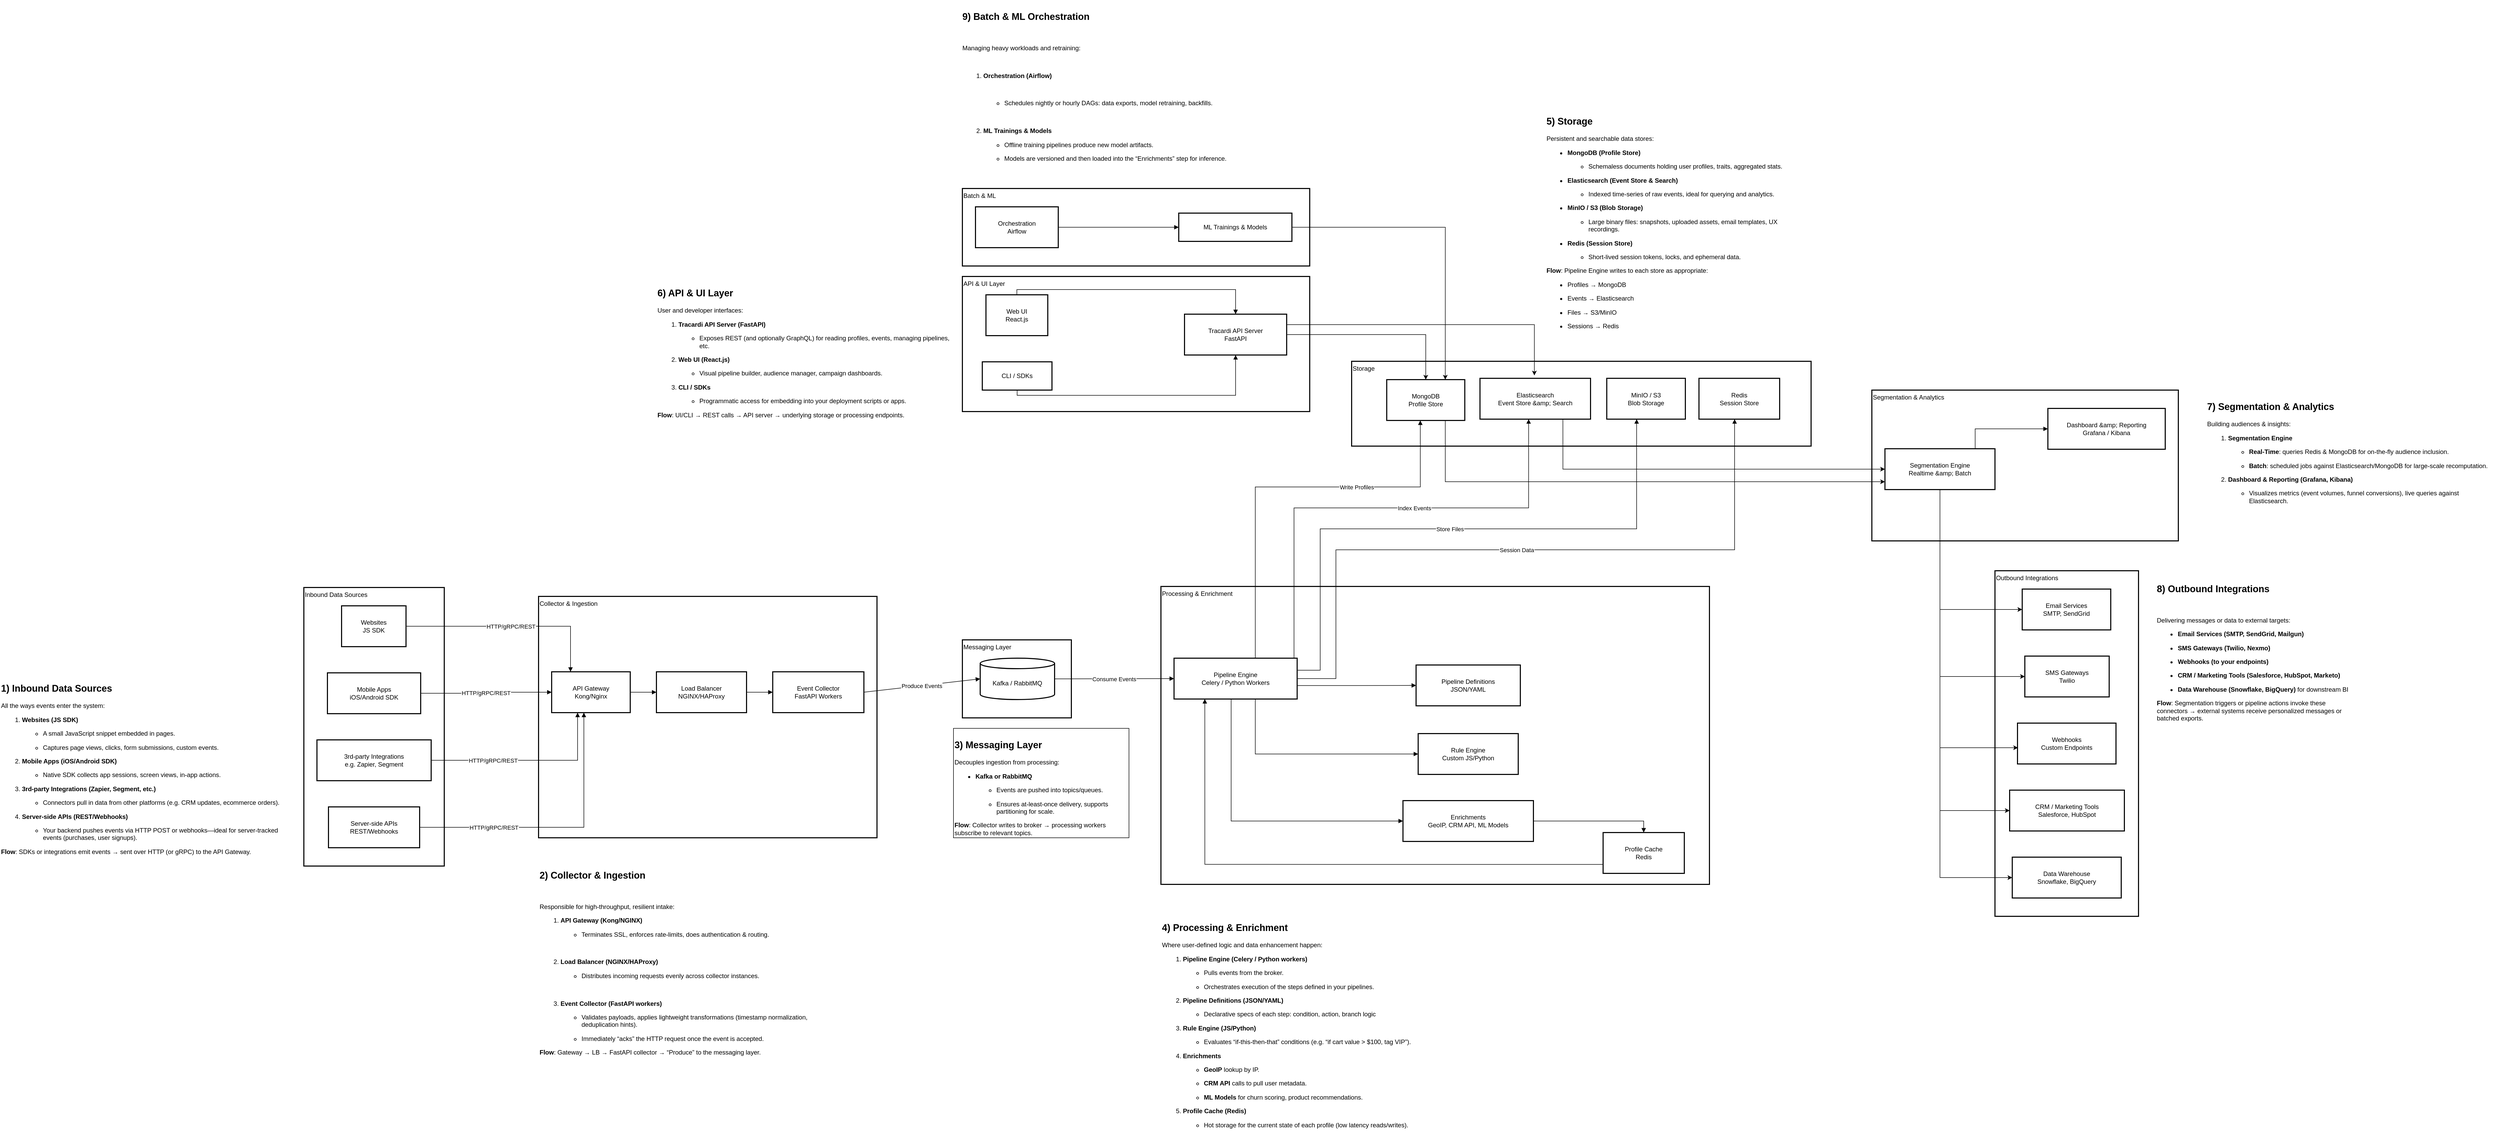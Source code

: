 <mxfile version="27.1.5">
  <diagram name="Page-1" id="sqq8Rm_nSFfbKapOzGZ3">
    <mxGraphModel dx="5577" dy="3720" grid="1" gridSize="10" guides="1" tooltips="1" connect="1" arrows="1" fold="1" page="1" pageScale="1" pageWidth="850" pageHeight="1100" math="0" shadow="0" adaptiveColors="simple">
      <root>
        <mxCell id="0" />
        <mxCell id="1" parent="0" />
        <mxCell id="mDt3zTltXLi3h1o_x3kT-1" value="Batch &amp; ML" style="whiteSpace=wrap;strokeWidth=2;align=left;verticalAlign=top;strokeColor=default;rounded=0;" parent="1" vertex="1">
          <mxGeometry x="1277" y="-50" width="663" height="148" as="geometry" />
        </mxCell>
        <mxCell id="mDt3zTltXLi3h1o_x3kT-2" value="Outbound Integrations" style="whiteSpace=wrap;strokeWidth=2;verticalAlign=top;align=left;strokeColor=default;rounded=0;" parent="1" vertex="1">
          <mxGeometry x="3248" y="680" width="274" height="660" as="geometry" />
        </mxCell>
        <mxCell id="mDt3zTltXLi3h1o_x3kT-3" value="Segmentation &amp; Analytics" style="whiteSpace=wrap;strokeWidth=2;align=left;verticalAlign=top;strokeColor=default;rounded=0;" parent="1" vertex="1">
          <mxGeometry x="3013" y="335" width="585" height="288" as="geometry" />
        </mxCell>
        <mxCell id="mDt3zTltXLi3h1o_x3kT-4" value="API &amp; UI Layer" style="whiteSpace=wrap;strokeWidth=2;align=left;verticalAlign=top;strokeColor=default;rounded=0;" parent="1" vertex="1">
          <mxGeometry x="1277" y="118" width="663" height="258" as="geometry" />
        </mxCell>
        <mxCell id="mDt3zTltXLi3h1o_x3kT-5" value="Storage" style="whiteSpace=wrap;strokeWidth=2;verticalAlign=top;align=left;strokeColor=default;rounded=0;" parent="1" vertex="1">
          <mxGeometry x="2020" y="280" width="877" height="162" as="geometry" />
        </mxCell>
        <mxCell id="mDt3zTltXLi3h1o_x3kT-6" value="Processing &amp; Enrichment" style="whiteSpace=wrap;strokeWidth=2;align=left;verticalAlign=top;strokeColor=default;rounded=0;" parent="1" vertex="1">
          <mxGeometry x="1656" y="710" width="1047" height="569" as="geometry" />
        </mxCell>
        <mxCell id="mDt3zTltXLi3h1o_x3kT-7" value="Messaging Layer" style="whiteSpace=wrap;strokeWidth=2;align=left;verticalAlign=top;strokeColor=default;rounded=0;" parent="1" vertex="1">
          <mxGeometry x="1277" y="812" width="208" height="149" as="geometry" />
        </mxCell>
        <mxCell id="mDt3zTltXLi3h1o_x3kT-8" value="Collector &amp; Ingestion" style="whiteSpace=wrap;strokeWidth=2;align=left;verticalAlign=top;strokeColor=default;rounded=0;" parent="1" vertex="1">
          <mxGeometry x="468" y="729" width="646" height="461" as="geometry" />
        </mxCell>
        <mxCell id="mDt3zTltXLi3h1o_x3kT-9" value="Inbound Data Sources" style="whiteSpace=wrap;strokeWidth=2;align=left;verticalAlign=top;strokeColor=default;rounded=0;" parent="1" vertex="1">
          <mxGeometry x="20" y="712" width="268" height="532" as="geometry" />
        </mxCell>
        <mxCell id="mDt3zTltXLi3h1o_x3kT-10" value="Websites&#xa; JS SDK" style="whiteSpace=wrap;strokeWidth=2;strokeColor=default;rounded=0;" parent="1" vertex="1">
          <mxGeometry x="92" y="747" width="123" height="78" as="geometry" />
        </mxCell>
        <mxCell id="mDt3zTltXLi3h1o_x3kT-11" value="Mobile Apps&#xa;iOS/Android SDK" style="whiteSpace=wrap;strokeWidth=2;strokeColor=default;rounded=0;" parent="1" vertex="1">
          <mxGeometry x="65" y="875" width="178" height="78" as="geometry" />
        </mxCell>
        <mxCell id="mDt3zTltXLi3h1o_x3kT-12" value="3rd-party Integrations&#xa;e.g. Zapier, Segment" style="whiteSpace=wrap;strokeWidth=2;strokeColor=default;rounded=0;" parent="1" vertex="1">
          <mxGeometry x="45" y="1003" width="218" height="78" as="geometry" />
        </mxCell>
        <mxCell id="mDt3zTltXLi3h1o_x3kT-13" value="Server-side APIs&#xa;REST/Webhooks" style="whiteSpace=wrap;strokeWidth=2;strokeColor=default;rounded=0;" parent="1" vertex="1">
          <mxGeometry x="67" y="1131" width="174" height="78" as="geometry" />
        </mxCell>
        <mxCell id="mDt3zTltXLi3h1o_x3kT-14" value="API Gateway&#xa;Kong/Nginx" style="whiteSpace=wrap;strokeWidth=2;strokeColor=default;rounded=0;" parent="1" vertex="1">
          <mxGeometry x="493" y="873" width="150" height="78" as="geometry" />
        </mxCell>
        <mxCell id="mDt3zTltXLi3h1o_x3kT-15" value="Event Collector&#xa;FastAPI Workers" style="whiteSpace=wrap;strokeWidth=2;strokeColor=default;rounded=0;" parent="1" vertex="1">
          <mxGeometry x="915" y="873" width="174" height="78" as="geometry" />
        </mxCell>
        <mxCell id="mDt3zTltXLi3h1o_x3kT-16" value="Load Balancer&#xa;NGINX/HAProxy" style="whiteSpace=wrap;strokeWidth=2;strokeColor=default;rounded=0;" parent="1" vertex="1">
          <mxGeometry x="693" y="873" width="172" height="78" as="geometry" />
        </mxCell>
        <mxCell id="mDt3zTltXLi3h1o_x3kT-17" value="Kafka / RabbitMQ" style="shape=cylinder3;boundedLbl=1;backgroundOutline=1;size=10;strokeWidth=2;whiteSpace=wrap;strokeColor=default;rounded=0;" parent="1" vertex="1">
          <mxGeometry x="1311" y="847" width="142" height="79" as="geometry" />
        </mxCell>
        <mxCell id="mDt3zTltXLi3h1o_x3kT-18" value="Pipeline Engine&#xa;Celery / Python Workers" style="whiteSpace=wrap;strokeWidth=2;strokeColor=default;rounded=0;" parent="1" vertex="1">
          <mxGeometry x="1681" y="847" width="235" height="78" as="geometry" />
        </mxCell>
        <mxCell id="mDt3zTltXLi3h1o_x3kT-19" value="Pipeline Definitions&#xa;JSON/YAML" style="whiteSpace=wrap;strokeWidth=2;strokeColor=default;rounded=0;" parent="1" vertex="1">
          <mxGeometry x="2143" y="860" width="199" height="78" as="geometry" />
        </mxCell>
        <mxCell id="mDt3zTltXLi3h1o_x3kT-20" value="Rule Engine&#xa;Custom JS/Python" style="whiteSpace=wrap;strokeWidth=2;strokeColor=default;rounded=0;" parent="1" vertex="1">
          <mxGeometry x="2147" y="991" width="191" height="78" as="geometry" />
        </mxCell>
        <mxCell id="mDt3zTltXLi3h1o_x3kT-21" value="Enrichments&#xa;GeoIP, CRM API, ML Models" style="whiteSpace=wrap;strokeWidth=2;strokeColor=default;rounded=0;" parent="1" vertex="1">
          <mxGeometry x="2118" y="1119" width="249" height="78" as="geometry" />
        </mxCell>
        <mxCell id="mDt3zTltXLi3h1o_x3kT-22" value="Profile Cache&#xa;Redis" style="whiteSpace=wrap;strokeWidth=2;strokeColor=default;rounded=0;" parent="1" vertex="1">
          <mxGeometry x="2500" y="1180" width="155" height="78" as="geometry" />
        </mxCell>
        <mxCell id="I1tMVPkGxZQzBZYq7zJb-15" style="edgeStyle=orthogonalEdgeStyle;rounded=0;orthogonalLoop=1;jettySize=auto;html=1;entryX=0;entryY=0.816;entryDx=0;entryDy=0;exitX=0.75;exitY=1;exitDx=0;exitDy=0;entryPerimeter=0;strokeColor=default;" edge="1" parent="1" source="mDt3zTltXLi3h1o_x3kT-23" target="mDt3zTltXLi3h1o_x3kT-30">
          <mxGeometry relative="1" as="geometry">
            <Array as="points">
              <mxPoint x="2199" y="510" />
              <mxPoint x="3038" y="510" />
            </Array>
          </mxGeometry>
        </mxCell>
        <mxCell id="mDt3zTltXLi3h1o_x3kT-23" value="MongoDB&#xa;Profile Store" style="whiteSpace=wrap;strokeWidth=2;strokeColor=default;rounded=0;" parent="1" vertex="1">
          <mxGeometry x="2087" y="315" width="149" height="78" as="geometry" />
        </mxCell>
        <mxCell id="I1tMVPkGxZQzBZYq7zJb-16" style="edgeStyle=orthogonalEdgeStyle;rounded=0;orthogonalLoop=1;jettySize=auto;html=1;entryX=0;entryY=0.5;entryDx=0;entryDy=0;exitX=0.75;exitY=1;exitDx=0;exitDy=0;strokeColor=default;" edge="1" parent="1" source="mDt3zTltXLi3h1o_x3kT-24" target="mDt3zTltXLi3h1o_x3kT-30">
          <mxGeometry relative="1" as="geometry" />
        </mxCell>
        <mxCell id="mDt3zTltXLi3h1o_x3kT-24" value="Elasticsearch&#xa;Event Store &amp;amp; Search" style="whiteSpace=wrap;strokeWidth=2;strokeColor=default;rounded=0;" parent="1" vertex="1">
          <mxGeometry x="2265" y="312.5" width="211" height="78" as="geometry" />
        </mxCell>
        <mxCell id="mDt3zTltXLi3h1o_x3kT-25" value="MinIO / S3&#xa;Blob Storage" style="whiteSpace=wrap;strokeWidth=2;strokeColor=default;rounded=0;" parent="1" vertex="1">
          <mxGeometry x="2507" y="312.5" width="150" height="78" as="geometry" />
        </mxCell>
        <mxCell id="mDt3zTltXLi3h1o_x3kT-26" value="Redis&#xa;Session Store" style="whiteSpace=wrap;strokeWidth=2;strokeColor=default;rounded=0;" parent="1" vertex="1">
          <mxGeometry x="2683" y="312.5" width="154" height="78" as="geometry" />
        </mxCell>
        <mxCell id="I1tMVPkGxZQzBZYq7zJb-12" style="edgeStyle=orthogonalEdgeStyle;rounded=0;orthogonalLoop=1;jettySize=auto;html=1;entryX=0.5;entryY=0;entryDx=0;entryDy=0;strokeColor=default;" edge="1" parent="1" source="mDt3zTltXLi3h1o_x3kT-27" target="mDt3zTltXLi3h1o_x3kT-23">
          <mxGeometry relative="1" as="geometry" />
        </mxCell>
        <mxCell id="mDt3zTltXLi3h1o_x3kT-27" value="Tracardi API Server&#xa;FastAPI" style="whiteSpace=wrap;strokeWidth=2;strokeColor=default;rounded=0;" parent="1" vertex="1">
          <mxGeometry x="1701" y="190" width="195" height="78" as="geometry" />
        </mxCell>
        <mxCell id="mDt3zTltXLi3h1o_x3kT-28" value="Web UI&#xa;React.js" style="whiteSpace=wrap;strokeWidth=2;strokeColor=default;rounded=0;" parent="1" vertex="1">
          <mxGeometry x="1322" y="153" width="118" height="78" as="geometry" />
        </mxCell>
        <mxCell id="mDt3zTltXLi3h1o_x3kT-29" value="CLI / SDKs" style="whiteSpace=wrap;strokeWidth=2;strokeColor=default;rounded=0;" parent="1" vertex="1">
          <mxGeometry x="1315" y="281" width="133" height="54" as="geometry" />
        </mxCell>
        <mxCell id="I1tMVPkGxZQzBZYq7zJb-18" style="edgeStyle=orthogonalEdgeStyle;rounded=0;orthogonalLoop=1;jettySize=auto;html=1;entryX=0;entryY=0.5;entryDx=0;entryDy=0;exitX=0.5;exitY=1;exitDx=0;exitDy=0;strokeColor=default;" edge="1" parent="1" source="mDt3zTltXLi3h1o_x3kT-30" target="mDt3zTltXLi3h1o_x3kT-32">
          <mxGeometry relative="1" as="geometry" />
        </mxCell>
        <mxCell id="I1tMVPkGxZQzBZYq7zJb-19" style="edgeStyle=orthogonalEdgeStyle;rounded=0;orthogonalLoop=1;jettySize=auto;html=1;entryX=0;entryY=0.5;entryDx=0;entryDy=0;exitX=0.5;exitY=1;exitDx=0;exitDy=0;strokeColor=default;" edge="1" parent="1" source="mDt3zTltXLi3h1o_x3kT-30" target="mDt3zTltXLi3h1o_x3kT-33">
          <mxGeometry relative="1" as="geometry" />
        </mxCell>
        <mxCell id="I1tMVPkGxZQzBZYq7zJb-21" style="edgeStyle=orthogonalEdgeStyle;rounded=0;orthogonalLoop=1;jettySize=auto;html=1;entryX=0;entryY=0.5;entryDx=0;entryDy=0;exitX=0.5;exitY=1;exitDx=0;exitDy=0;strokeColor=default;" edge="1" parent="1" source="mDt3zTltXLi3h1o_x3kT-30" target="mDt3zTltXLi3h1o_x3kT-35">
          <mxGeometry relative="1" as="geometry" />
        </mxCell>
        <mxCell id="I1tMVPkGxZQzBZYq7zJb-22" style="edgeStyle=orthogonalEdgeStyle;rounded=0;orthogonalLoop=1;jettySize=auto;html=1;entryX=0;entryY=0.5;entryDx=0;entryDy=0;exitX=0.5;exitY=1;exitDx=0;exitDy=0;strokeColor=default;" edge="1" parent="1" source="mDt3zTltXLi3h1o_x3kT-30" target="mDt3zTltXLi3h1o_x3kT-36">
          <mxGeometry relative="1" as="geometry" />
        </mxCell>
        <mxCell id="mDt3zTltXLi3h1o_x3kT-30" value="Segmentation Engine&#xa;Realtime &amp;amp; Batch" style="whiteSpace=wrap;strokeWidth=2;strokeColor=default;rounded=0;" parent="1" vertex="1">
          <mxGeometry x="3038" y="447" width="210" height="78" as="geometry" />
        </mxCell>
        <mxCell id="mDt3zTltXLi3h1o_x3kT-31" value="Dashboard &amp;amp; Reporting&#xa;Grafana / Kibana" style="whiteSpace=wrap;strokeWidth=2;strokeColor=default;rounded=0;" parent="1" vertex="1">
          <mxGeometry x="3349" y="370" width="224" height="78" as="geometry" />
        </mxCell>
        <mxCell id="mDt3zTltXLi3h1o_x3kT-32" value="Email Services&#xa;SMTP, SendGrid" style="whiteSpace=wrap;strokeWidth=2;strokeColor=default;rounded=0;" parent="1" vertex="1">
          <mxGeometry x="3300" y="715" width="169" height="78" as="geometry" />
        </mxCell>
        <mxCell id="mDt3zTltXLi3h1o_x3kT-33" value="SMS Gateways&#xa;Twilio" style="whiteSpace=wrap;strokeWidth=2;strokeColor=default;rounded=0;" parent="1" vertex="1">
          <mxGeometry x="3305" y="843" width="161" height="78" as="geometry" />
        </mxCell>
        <mxCell id="mDt3zTltXLi3h1o_x3kT-34" value="Webhooks&#xa;Custom Endpoints" style="whiteSpace=wrap;strokeWidth=2;strokeColor=default;rounded=0;" parent="1" vertex="1">
          <mxGeometry x="3291" y="971" width="188" height="78" as="geometry" />
        </mxCell>
        <mxCell id="mDt3zTltXLi3h1o_x3kT-35" value="CRM / Marketing Tools&#xa;Salesforce, HubSpot" style="whiteSpace=wrap;strokeWidth=2;strokeColor=default;rounded=0;" parent="1" vertex="1">
          <mxGeometry x="3276" y="1099" width="219" height="78" as="geometry" />
        </mxCell>
        <mxCell id="mDt3zTltXLi3h1o_x3kT-36" value="Data Warehouse&#xa;Snowflake, BigQuery" style="whiteSpace=wrap;strokeWidth=2;strokeColor=default;rounded=0;" parent="1" vertex="1">
          <mxGeometry x="3281" y="1227" width="208" height="78" as="geometry" />
        </mxCell>
        <mxCell id="mDt3zTltXLi3h1o_x3kT-37" value="Orchestration&#xa;Airflow" style="whiteSpace=wrap;strokeWidth=2;strokeColor=default;rounded=0;" parent="1" vertex="1">
          <mxGeometry x="1302" y="-15" width="158" height="78" as="geometry" />
        </mxCell>
        <mxCell id="I1tMVPkGxZQzBZYq7zJb-14" style="edgeStyle=orthogonalEdgeStyle;rounded=0;orthogonalLoop=1;jettySize=auto;html=1;entryX=0.75;entryY=0;entryDx=0;entryDy=0;strokeColor=default;" edge="1" parent="1" source="mDt3zTltXLi3h1o_x3kT-38" target="mDt3zTltXLi3h1o_x3kT-23">
          <mxGeometry relative="1" as="geometry" />
        </mxCell>
        <mxCell id="mDt3zTltXLi3h1o_x3kT-38" value="ML Trainings &amp; Models" style="whiteSpace=wrap;strokeWidth=2;strokeColor=default;rounded=0;" parent="1" vertex="1">
          <mxGeometry x="1690" y="-3" width="216" height="54" as="geometry" />
        </mxCell>
        <mxCell id="mDt3zTltXLi3h1o_x3kT-39" value="HTTP/gRPC/REST" style="startArrow=none;endArrow=block;exitX=1;exitY=0.5;entryX=0.24;entryY=0;rounded=0;edgeStyle=orthogonalEdgeStyle;strokeColor=default;" parent="1" source="mDt3zTltXLi3h1o_x3kT-10" target="mDt3zTltXLi3h1o_x3kT-14" edge="1">
          <mxGeometry relative="1" as="geometry" />
        </mxCell>
        <mxCell id="mDt3zTltXLi3h1o_x3kT-40" value="HTTP/gRPC/REST" style="startArrow=none;endArrow=block;exitX=1;exitY=0.5;entryX=0;entryY=0.5;rounded=0;entryDx=0;entryDy=0;edgeStyle=orthogonalEdgeStyle;strokeColor=default;" parent="1" source="mDt3zTltXLi3h1o_x3kT-11" target="mDt3zTltXLi3h1o_x3kT-14" edge="1">
          <mxGeometry relative="1" as="geometry" />
        </mxCell>
        <mxCell id="mDt3zTltXLi3h1o_x3kT-41" value="HTTP/gRPC/REST" style="startArrow=none;endArrow=block;exitX=1;exitY=0.5;entryX=0.33;entryY=1;rounded=0;edgeStyle=orthogonalEdgeStyle;strokeColor=default;" parent="1" source="mDt3zTltXLi3h1o_x3kT-12" target="mDt3zTltXLi3h1o_x3kT-14" edge="1">
          <mxGeometry x="-0.359" relative="1" as="geometry">
            <mxPoint as="offset" />
          </mxGeometry>
        </mxCell>
        <mxCell id="mDt3zTltXLi3h1o_x3kT-42" value="HTTP/gRPC/REST" style="startArrow=none;endArrow=block;exitX=1;exitY=0.5;entryX=0.41;entryY=1;rounded=0;edgeStyle=orthogonalEdgeStyle;strokeColor=default;" parent="1" source="mDt3zTltXLi3h1o_x3kT-13" target="mDt3zTltXLi3h1o_x3kT-14" edge="1">
          <mxGeometry x="-0.466" relative="1" as="geometry">
            <mxPoint as="offset" />
          </mxGeometry>
        </mxCell>
        <mxCell id="mDt3zTltXLi3h1o_x3kT-43" value="" style="curved=1;startArrow=none;endArrow=block;exitX=1;exitY=0.5;entryX=0;entryY=0.5;rounded=0;strokeColor=default;" parent="1" source="mDt3zTltXLi3h1o_x3kT-14" target="mDt3zTltXLi3h1o_x3kT-16" edge="1">
          <mxGeometry relative="1" as="geometry">
            <Array as="points" />
          </mxGeometry>
        </mxCell>
        <mxCell id="mDt3zTltXLi3h1o_x3kT-44" value="" style="curved=1;startArrow=none;endArrow=block;exitX=1;exitY=0.5;entryX=0;entryY=0.5;rounded=0;strokeColor=default;" parent="1" source="mDt3zTltXLi3h1o_x3kT-16" target="mDt3zTltXLi3h1o_x3kT-15" edge="1">
          <mxGeometry relative="1" as="geometry">
            <Array as="points" />
          </mxGeometry>
        </mxCell>
        <mxCell id="mDt3zTltXLi3h1o_x3kT-45" value="Produce Events" style="curved=1;startArrow=none;endArrow=block;exitX=1;exitY=0.5;entryX=0;entryY=0.5;rounded=0;strokeColor=default;" parent="1" source="mDt3zTltXLi3h1o_x3kT-15" target="mDt3zTltXLi3h1o_x3kT-17" edge="1">
          <mxGeometry relative="1" as="geometry">
            <Array as="points" />
          </mxGeometry>
        </mxCell>
        <mxCell id="mDt3zTltXLi3h1o_x3kT-46" value="Consume Events" style="curved=1;startArrow=none;endArrow=block;exitX=1;exitY=0.5;entryX=0;entryY=0.5;rounded=0;strokeColor=default;" parent="1" source="mDt3zTltXLi3h1o_x3kT-17" target="mDt3zTltXLi3h1o_x3kT-18" edge="1">
          <mxGeometry relative="1" as="geometry">
            <Array as="points" />
          </mxGeometry>
        </mxCell>
        <mxCell id="mDt3zTltXLi3h1o_x3kT-47" value="" style="startArrow=none;endArrow=block;exitX=1;exitY=0.67;entryX=0;entryY=0.5;rounded=0;strokeColor=default;edgeStyle=orthogonalEdgeStyle;" parent="1" source="mDt3zTltXLi3h1o_x3kT-18" target="mDt3zTltXLi3h1o_x3kT-19" edge="1">
          <mxGeometry relative="1" as="geometry" />
        </mxCell>
        <mxCell id="mDt3zTltXLi3h1o_x3kT-48" value="" style="startArrow=none;endArrow=block;exitX=0.66;exitY=1;entryX=0;entryY=0.5;rounded=0;strokeColor=default;edgeStyle=orthogonalEdgeStyle;" parent="1" source="mDt3zTltXLi3h1o_x3kT-18" target="mDt3zTltXLi3h1o_x3kT-20" edge="1">
          <mxGeometry relative="1" as="geometry" />
        </mxCell>
        <mxCell id="mDt3zTltXLi3h1o_x3kT-49" value="" style="startArrow=none;endArrow=block;exitX=0.59;exitY=1;entryX=0;entryY=0.5;rounded=0;strokeColor=default;edgeStyle=orthogonalEdgeStyle;" parent="1" source="mDt3zTltXLi3h1o_x3kT-18" target="mDt3zTltXLi3h1o_x3kT-21" edge="1">
          <mxGeometry relative="1" as="geometry">
            <Array as="points">
              <mxPoint x="1790" y="925" />
              <mxPoint x="1790" y="1158" />
            </Array>
          </mxGeometry>
        </mxCell>
        <mxCell id="mDt3zTltXLi3h1o_x3kT-50" value="" style="startArrow=none;endArrow=block;exitX=1;exitY=0.5;entryX=0.5;entryY=0;rounded=0;strokeColor=default;edgeStyle=orthogonalEdgeStyle;entryDx=0;entryDy=0;" parent="1" source="mDt3zTltXLi3h1o_x3kT-21" target="mDt3zTltXLi3h1o_x3kT-22" edge="1">
          <mxGeometry relative="1" as="geometry" />
        </mxCell>
        <mxCell id="mDt3zTltXLi3h1o_x3kT-51" value="" style="startArrow=none;endArrow=block;exitX=0;exitY=0.78;entryX=0.25;entryY=1;rounded=0;align=left;verticalAlign=top;strokeColor=default;edgeStyle=orthogonalEdgeStyle;entryDx=0;entryDy=0;" parent="1" source="mDt3zTltXLi3h1o_x3kT-22" target="mDt3zTltXLi3h1o_x3kT-18" edge="1">
          <mxGeometry relative="1" as="geometry" />
        </mxCell>
        <mxCell id="mDt3zTltXLi3h1o_x3kT-52" value="Write Profiles" style="startArrow=none;endArrow=block;exitX=0.66;exitY=0;entryX=0.43;entryY=1;rounded=0;edgeStyle=orthogonalEdgeStyle;strokeColor=default;" parent="1" source="mDt3zTltXLi3h1o_x3kT-18" target="mDt3zTltXLi3h1o_x3kT-23" edge="1">
          <mxGeometry x="0.355" relative="1" as="geometry">
            <Array as="points">
              <mxPoint x="1836" y="520" />
              <mxPoint x="2151" y="520" />
            </Array>
            <mxPoint as="offset" />
          </mxGeometry>
        </mxCell>
        <mxCell id="mDt3zTltXLi3h1o_x3kT-53" value="Index Events" style="startArrow=none;endArrow=block;exitX=0.73;exitY=0;entryX=0.44;entryY=1;rounded=0;edgeStyle=orthogonalEdgeStyle;strokeColor=default;" parent="1" source="mDt3zTltXLi3h1o_x3kT-18" target="mDt3zTltXLi3h1o_x3kT-24" edge="1">
          <mxGeometry x="0.195" relative="1" as="geometry">
            <Array as="points">
              <mxPoint x="1910" y="847" />
              <mxPoint x="1910" y="560" />
              <mxPoint x="2358" y="560" />
            </Array>
            <mxPoint as="offset" />
          </mxGeometry>
        </mxCell>
        <mxCell id="mDt3zTltXLi3h1o_x3kT-54" value="Store Files" style="startArrow=none;endArrow=block;exitX=1;exitY=0.25;entryX=0.38;entryY=1;rounded=0;edgeStyle=orthogonalEdgeStyle;exitDx=0;exitDy=0;strokeColor=default;" parent="1" source="mDt3zTltXLi3h1o_x3kT-18" target="mDt3zTltXLi3h1o_x3kT-25" edge="1">
          <mxGeometry relative="1" as="geometry">
            <Array as="points">
              <mxPoint x="1916" y="870" />
              <mxPoint x="1960" y="870" />
              <mxPoint x="1960" y="600" />
              <mxPoint x="2564" y="600" />
            </Array>
          </mxGeometry>
        </mxCell>
        <mxCell id="mDt3zTltXLi3h1o_x3kT-55" value="Session Data" style="startArrow=none;endArrow=block;exitX=1;exitY=0.5;rounded=0;edgeStyle=orthogonalEdgeStyle;exitDx=0;exitDy=0;strokeColor=default;" parent="1" source="mDt3zTltXLi3h1o_x3kT-18" target="mDt3zTltXLi3h1o_x3kT-26" edge="1">
          <mxGeometry relative="1" as="geometry">
            <Array as="points">
              <mxPoint x="1990" y="886" />
              <mxPoint x="1990" y="640" />
              <mxPoint x="2751" y="640" />
            </Array>
            <mxPoint x="1930" y="752" as="sourcePoint" />
            <mxPoint x="2751" y="400" as="targetPoint" />
          </mxGeometry>
        </mxCell>
        <mxCell id="mDt3zTltXLi3h1o_x3kT-58" value="" style="startArrow=none;endArrow=block;exitX=0.5;exitY=0;entryX=0.5;entryY=0;rounded=0;edgeStyle=orthogonalEdgeStyle;entryDx=0;entryDy=0;exitDx=0;exitDy=0;strokeColor=default;" parent="1" source="mDt3zTltXLi3h1o_x3kT-28" target="mDt3zTltXLi3h1o_x3kT-27" edge="1">
          <mxGeometry relative="1" as="geometry" />
        </mxCell>
        <mxCell id="mDt3zTltXLi3h1o_x3kT-59" value="" style="startArrow=none;endArrow=block;exitX=0.5;exitY=1;entryX=0.5;entryY=1;rounded=0;exitDx=0;exitDy=0;entryDx=0;entryDy=0;edgeStyle=orthogonalEdgeStyle;strokeColor=default;" parent="1" source="mDt3zTltXLi3h1o_x3kT-29" target="mDt3zTltXLi3h1o_x3kT-27" edge="1">
          <mxGeometry relative="1" as="geometry" />
        </mxCell>
        <mxCell id="mDt3zTltXLi3h1o_x3kT-62" value="" style="startArrow=none;endArrow=block;exitX=0.82;exitY=0;entryX=0;entryY=0.5;rounded=0;edgeStyle=orthogonalEdgeStyle;strokeColor=default;" parent="1" source="mDt3zTltXLi3h1o_x3kT-30" target="mDt3zTltXLi3h1o_x3kT-31" edge="1">
          <mxGeometry relative="1" as="geometry" />
        </mxCell>
        <mxCell id="mDt3zTltXLi3h1o_x3kT-68" value="" style="curved=1;startArrow=none;endArrow=block;exitX=1;exitY=0.5;entryX=0;entryY=0.5;rounded=0;strokeColor=default;" parent="1" source="mDt3zTltXLi3h1o_x3kT-37" target="mDt3zTltXLi3h1o_x3kT-38" edge="1">
          <mxGeometry relative="1" as="geometry">
            <Array as="points" />
          </mxGeometry>
        </mxCell>
        <mxCell id="mDt3zTltXLi3h1o_x3kT-72" value="&lt;h2 data-start=&quot;195&quot; data-end=&quot;223&quot;&gt;1) Inbound Data Sources&lt;/h2&gt;&lt;p data-start=&quot;224&quot; data-end=&quot;261&quot;&gt;All the ways events enter the system:&lt;/p&gt;&lt;ol data-start=&quot;263&quot; data-end=&quot;829&quot;&gt;&lt;li data-start=&quot;263&quot; data-end=&quot;411&quot;&gt;&lt;p data-start=&quot;266&quot; data-end=&quot;289&quot;&gt;&lt;strong data-start=&quot;266&quot; data-end=&quot;287&quot;&gt;Websites (JS SDK)&lt;/strong&gt;&lt;/p&gt;&lt;ul data-start=&quot;293&quot; data-end=&quot;411&quot;&gt;&lt;li data-start=&quot;293&quot; data-end=&quot;342&quot;&gt;&lt;p data-start=&quot;295&quot; data-end=&quot;342&quot;&gt;A small JavaScript snippet embedded in pages.&lt;/p&gt;&lt;/li&gt;&lt;li data-start=&quot;346&quot; data-end=&quot;411&quot;&gt;&lt;p data-start=&quot;348&quot; data-end=&quot;411&quot;&gt;Captures page views, clicks, form submissions, custom events.&lt;/p&gt;&lt;/li&gt;&lt;/ul&gt;&lt;/li&gt;&lt;li data-start=&quot;413&quot; data-end=&quot;522&quot;&gt;&lt;p data-start=&quot;416&quot; data-end=&quot;451&quot;&gt;&lt;strong data-start=&quot;416&quot; data-end=&quot;449&quot;&gt;Mobile Apps (iOS/Android SDK)&lt;/strong&gt;&lt;/p&gt;&lt;ul data-start=&quot;455&quot; data-end=&quot;522&quot;&gt;&lt;li data-start=&quot;455&quot; data-end=&quot;522&quot;&gt;&lt;p data-start=&quot;457&quot; data-end=&quot;522&quot;&gt;Native SDK collects app sessions, screen views, in-app actions.&lt;/p&gt;&lt;/li&gt;&lt;/ul&gt;&lt;/li&gt;&lt;li data-start=&quot;524&quot; data-end=&quot;669&quot;&gt;&lt;p data-start=&quot;527&quot; data-end=&quot;579&quot;&gt;&lt;strong data-start=&quot;527&quot; data-end=&quot;577&quot;&gt;3rd-party Integrations (Zapier, Segment, etc.)&lt;/strong&gt;&lt;/p&gt;&lt;ul data-start=&quot;583&quot; data-end=&quot;669&quot;&gt;&lt;li data-start=&quot;583&quot; data-end=&quot;669&quot;&gt;&lt;p data-start=&quot;585&quot; data-end=&quot;669&quot;&gt;Connectors pull in data from other platforms (e.g. CRM updates, ecommerce orders).&lt;/p&gt;&lt;/li&gt;&lt;/ul&gt;&lt;/li&gt;&lt;li data-start=&quot;671&quot; data-end=&quot;829&quot;&gt;&lt;p data-start=&quot;674&quot; data-end=&quot;712&quot;&gt;&lt;strong data-start=&quot;674&quot; data-end=&quot;710&quot;&gt;Server-side APIs (REST/Webhooks)&lt;/strong&gt;&lt;/p&gt;&lt;ul data-start=&quot;716&quot; data-end=&quot;829&quot;&gt;&lt;li data-start=&quot;716&quot; data-end=&quot;829&quot;&gt;&lt;p data-start=&quot;718&quot; data-end=&quot;829&quot;&gt;Your backend pushes events via HTTP POST or webhooks—ideal for server-tracked events (purchases, user signups).&lt;/p&gt;&lt;/li&gt;&lt;/ul&gt;&lt;/li&gt;&lt;/ol&gt;&lt;p data-start=&quot;831&quot; data-end=&quot;920&quot;&gt;&lt;strong data-start=&quot;831&quot; data-end=&quot;839&quot;&gt;Flow&lt;/strong&gt;: SDKs or integrations emit events → sent over HTTP (or gRPC) to the API Gateway.&lt;/p&gt;" style="text;whiteSpace=wrap;html=1;rounded=0;" parent="1" vertex="1">
          <mxGeometry x="-560" y="873" width="560" height="371" as="geometry" />
        </mxCell>
        <mxCell id="mDt3zTltXLi3h1o_x3kT-73" value="&lt;h2 data-start=&quot;927&quot; data-end=&quot;956&quot;&gt;2) Collector &amp;amp; Ingestion&lt;/h2&gt;&lt;br&gt;&lt;p data-start=&quot;957&quot; data-end=&quot;1007&quot;&gt;Responsible for high-throughput, resilient intake:&lt;/p&gt;&lt;ol data-start=&quot;1009&quot; data-end=&quot;1454&quot;&gt;&lt;li data-start=&quot;1009&quot; data-end=&quot;1118&quot;&gt;&lt;p data-start=&quot;1012&quot; data-end=&quot;1042&quot;&gt;&lt;strong data-start=&quot;1012&quot; data-end=&quot;1040&quot;&gt;API Gateway (Kong/NGINX)&lt;/strong&gt;&lt;/p&gt;&lt;ul data-start=&quot;1046&quot; data-end=&quot;1118&quot;&gt;&lt;li data-start=&quot;1046&quot; data-end=&quot;1118&quot;&gt;&lt;p data-start=&quot;1048&quot; data-end=&quot;1118&quot;&gt;Terminates SSL, enforces rate-limits, does authentication &amp;amp; routing.&lt;/p&gt;&lt;/li&gt;&lt;/ul&gt;&lt;/li&gt;&lt;br&gt;&lt;li data-start=&quot;1120&quot; data-end=&quot;1230&quot;&gt;&lt;p data-start=&quot;1123&quot; data-end=&quot;1158&quot;&gt;&lt;strong data-start=&quot;1123&quot; data-end=&quot;1156&quot;&gt;Load Balancer (NGINX/HAProxy)&lt;/strong&gt;&lt;/p&gt;&lt;ul data-start=&quot;1162&quot; data-end=&quot;1230&quot;&gt;&lt;li data-start=&quot;1162&quot; data-end=&quot;1230&quot;&gt;&lt;p data-start=&quot;1164&quot; data-end=&quot;1230&quot;&gt;Distributes incoming requests evenly across collector instances.&lt;/p&gt;&lt;/li&gt;&lt;/ul&gt;&lt;/li&gt;&lt;br&gt;&lt;li data-start=&quot;1232&quot; data-end=&quot;1454&quot;&gt;&lt;p data-start=&quot;1235&quot; data-end=&quot;1274&quot;&gt;&lt;strong data-start=&quot;1235&quot; data-end=&quot;1272&quot;&gt;Event Collector (FastAPI workers)&lt;/strong&gt;&lt;/p&gt;&lt;ul data-start=&quot;1278&quot; data-end=&quot;1454&quot;&gt;&lt;li data-start=&quot;1278&quot; data-end=&quot;1385&quot;&gt;&lt;p data-start=&quot;1280&quot; data-end=&quot;1385&quot;&gt;Validates payloads, applies lightweight transformations (timestamp normalization, deduplication hints).&lt;/p&gt;&lt;/li&gt;&lt;li data-start=&quot;1389&quot; data-end=&quot;1454&quot;&gt;&lt;p data-start=&quot;1391&quot; data-end=&quot;1454&quot;&gt;Immediately “acks” the HTTP request once the event is accepted.&lt;/p&gt;&lt;/li&gt;&lt;/ul&gt;&lt;/li&gt;&lt;/ol&gt;&lt;p data-start=&quot;1456&quot; data-end=&quot;1534&quot;&gt;&lt;strong data-start=&quot;1456&quot; data-end=&quot;1464&quot;&gt;Flow&lt;/strong&gt;: Gateway → LB → FastAPI collector → “Produce” to the messaging layer.&lt;/p&gt;" style="text;whiteSpace=wrap;html=1;strokeColor=none;rounded=0;" parent="1" vertex="1">
          <mxGeometry x="468" y="1230" width="560" height="400" as="geometry" />
        </mxCell>
        <mxCell id="mDt3zTltXLi3h1o_x3kT-74" value="&lt;h2 data-start=&quot;1541&quot; data-end=&quot;1564&quot;&gt;3) Messaging Layer&lt;/h2&gt;&lt;p data-start=&quot;1565&quot; data-end=&quot;1601&quot;&gt;Decouples ingestion from processing:&lt;/p&gt;&lt;ul data-start=&quot;1603&quot; data-end=&quot;1741&quot;&gt;&lt;li data-start=&quot;1603&quot; data-end=&quot;1741&quot;&gt;&lt;p data-start=&quot;1605&quot; data-end=&quot;1628&quot;&gt;&lt;strong data-start=&quot;1605&quot; data-end=&quot;1626&quot;&gt;Kafka or RabbitMQ&lt;/strong&gt;&lt;/p&gt;&lt;ul data-start=&quot;1631&quot; data-end=&quot;1741&quot;&gt;&lt;li data-start=&quot;1631&quot; data-end=&quot;1672&quot;&gt;&lt;p data-start=&quot;1633&quot; data-end=&quot;1672&quot;&gt;Events are pushed into topics/queues.&lt;/p&gt;&lt;/li&gt;&lt;li data-start=&quot;1675&quot; data-end=&quot;1741&quot;&gt;&lt;p data-start=&quot;1677&quot; data-end=&quot;1741&quot;&gt;Ensures at-least-once delivery, supports partitioning for scale.&lt;/p&gt;&lt;/li&gt;&lt;/ul&gt;&lt;/li&gt;&lt;/ul&gt;&lt;p data-start=&quot;1743&quot; data-end=&quot;1830&quot;&gt;&lt;strong data-start=&quot;1743&quot; data-end=&quot;1751&quot;&gt;Flow&lt;/strong&gt;: Collector writes to broker → processing workers subscribe to relevant topics.&lt;/p&gt;" style="text;whiteSpace=wrap;html=1;strokeColor=default;rounded=0;" parent="1" vertex="1">
          <mxGeometry x="1260" y="981" width="335" height="209" as="geometry" />
        </mxCell>
        <mxCell id="mDt3zTltXLi3h1o_x3kT-75" value="&lt;h2 data-start=&quot;1837&quot; data-end=&quot;1868&quot;&gt;4) Processing &amp;amp; Enrichment&lt;/h2&gt;&lt;p data-start=&quot;1869&quot; data-end=&quot;1922&quot;&gt;Where user-defined logic and data enhancement happen:&lt;/p&gt;&lt;ol data-start=&quot;1924&quot; data-end=&quot;2592&quot;&gt;&lt;li data-start=&quot;1924&quot; data-end=&quot;2079&quot;&gt;&lt;p data-start=&quot;1927&quot; data-end=&quot;1974&quot;&gt;&lt;strong data-start=&quot;1927&quot; data-end=&quot;1972&quot;&gt;Pipeline Engine (Celery / Python workers)&lt;/strong&gt;&lt;/p&gt;&lt;ul data-start=&quot;1978&quot; data-end=&quot;2079&quot;&gt;&lt;li data-start=&quot;1978&quot; data-end=&quot;2011&quot;&gt;&lt;p data-start=&quot;1980&quot; data-end=&quot;2011&quot;&gt;Pulls events from the broker.&lt;/p&gt;&lt;/li&gt;&lt;li data-start=&quot;2015&quot; data-end=&quot;2079&quot;&gt;&lt;p data-start=&quot;2017&quot; data-end=&quot;2079&quot;&gt;Orchestrates execution of the steps defined in your pipelines.&lt;/p&gt;&lt;/li&gt;&lt;/ul&gt;&lt;/li&gt;&lt;li data-start=&quot;2081&quot; data-end=&quot;2192&quot;&gt;&lt;p data-start=&quot;2084&quot; data-end=&quot;2122&quot;&gt;&lt;strong data-start=&quot;2084&quot; data-end=&quot;2120&quot;&gt;Pipeline Definitions (JSON/YAML)&lt;/strong&gt;&lt;/p&gt;&lt;ul data-start=&quot;2126&quot; data-end=&quot;2192&quot;&gt;&lt;li data-start=&quot;2126&quot; data-end=&quot;2192&quot;&gt;&lt;p data-start=&quot;2128&quot; data-end=&quot;2192&quot;&gt;Declarative specs of each step: condition, action, branch logic&lt;/p&gt;&lt;/li&gt;&lt;/ul&gt;&lt;/li&gt;&lt;li data-start=&quot;2194&quot; data-end=&quot;2313&quot;&gt;&lt;p data-start=&quot;2197&quot; data-end=&quot;2226&quot;&gt;&lt;strong data-start=&quot;2197&quot; data-end=&quot;2224&quot;&gt;Rule Engine (JS/Python)&lt;/strong&gt;&lt;/p&gt;&lt;ul data-start=&quot;2230&quot; data-end=&quot;2313&quot;&gt;&lt;li data-start=&quot;2230&quot; data-end=&quot;2313&quot;&gt;&lt;p data-start=&quot;2232&quot; data-end=&quot;2313&quot;&gt;Evaluates “if-this-then-that” conditions (e.g. “if cart value &amp;gt; $100, tag VIP”).&lt;/p&gt;&lt;/li&gt;&lt;/ul&gt;&lt;/li&gt;&lt;li data-start=&quot;2315&quot; data-end=&quot;2477&quot;&gt;&lt;p data-start=&quot;2318&quot; data-end=&quot;2335&quot;&gt;&lt;strong data-start=&quot;2318&quot; data-end=&quot;2333&quot;&gt;Enrichments&lt;/strong&gt;&lt;/p&gt;&lt;ul data-start=&quot;2339&quot; data-end=&quot;2477&quot;&gt;&lt;li data-start=&quot;2339&quot; data-end=&quot;2366&quot;&gt;&lt;p data-start=&quot;2341&quot; data-end=&quot;2366&quot;&gt;&lt;strong data-start=&quot;2341&quot; data-end=&quot;2350&quot;&gt;GeoIP&lt;/strong&gt; lookup by IP.&lt;/p&gt;&lt;/li&gt;&lt;li data-start=&quot;2370&quot; data-end=&quot;2414&quot;&gt;&lt;p data-start=&quot;2372&quot; data-end=&quot;2414&quot;&gt;&lt;strong data-start=&quot;2372&quot; data-end=&quot;2383&quot;&gt;CRM API&lt;/strong&gt; calls to pull user metadata.&lt;/p&gt;&lt;/li&gt;&lt;li data-start=&quot;2418&quot; data-end=&quot;2477&quot;&gt;&lt;p data-start=&quot;2420&quot; data-end=&quot;2477&quot;&gt;&lt;strong data-start=&quot;2420&quot; data-end=&quot;2433&quot;&gt;ML Models&lt;/strong&gt; for churn scoring, product recommendations.&lt;/p&gt;&lt;/li&gt;&lt;/ul&gt;&lt;/li&gt;&lt;li data-start=&quot;2479&quot; data-end=&quot;2592&quot;&gt;&lt;p data-start=&quot;2482&quot; data-end=&quot;2509&quot;&gt;&lt;strong data-start=&quot;2482&quot; data-end=&quot;2507&quot;&gt;Profile Cache (Redis)&lt;/strong&gt;&lt;/p&gt;&lt;ul data-start=&quot;2513&quot; data-end=&quot;2592&quot;&gt;&lt;li data-start=&quot;2513&quot; data-end=&quot;2592&quot;&gt;&lt;p data-start=&quot;2515&quot; data-end=&quot;2592&quot;&gt;Hot storage for the current state of each profile (low latency reads/writes).&lt;/p&gt;&lt;/li&gt;&lt;/ul&gt;&lt;/li&gt;&lt;/ol&gt;" style="text;whiteSpace=wrap;html=1;strokeColor=none;rounded=0;" parent="1" vertex="1">
          <mxGeometry x="1656" y="1330" width="884" height="440" as="geometry" />
        </mxCell>
        <mxCell id="mDt3zTltXLi3h1o_x3kT-76" value="&lt;h2 data-start=&quot;2694&quot; data-end=&quot;2709&quot;&gt;5) Storage&lt;/h2&gt;&lt;p data-start=&quot;2710&quot; data-end=&quot;2748&quot;&gt;Persistent and searchable data stores:&lt;/p&gt;&lt;ul data-start=&quot;2750&quot; data-end=&quot;3183&quot;&gt;&lt;li data-start=&quot;2750&quot; data-end=&quot;2855&quot;&gt;&lt;p data-start=&quot;2752&quot; data-end=&quot;2781&quot;&gt;&lt;strong data-start=&quot;2752&quot; data-end=&quot;2779&quot;&gt;MongoDB (Profile Store)&lt;/strong&gt;&lt;/p&gt;&lt;ul data-start=&quot;2784&quot; data-end=&quot;2855&quot;&gt;&lt;li data-start=&quot;2784&quot; data-end=&quot;2855&quot;&gt;&lt;p data-start=&quot;2786&quot; data-end=&quot;2855&quot;&gt;Schemaless documents holding user profiles, traits, aggregated stats.&lt;/p&gt;&lt;/li&gt;&lt;/ul&gt;&lt;/li&gt;&lt;li data-start=&quot;2857&quot; data-end=&quot;2974&quot;&gt;&lt;p data-start=&quot;2859&quot; data-end=&quot;2901&quot;&gt;&lt;strong data-start=&quot;2859&quot; data-end=&quot;2899&quot;&gt;Elasticsearch (Event Store &amp;amp; Search)&lt;/strong&gt;&lt;/p&gt;&lt;ul data-start=&quot;2904&quot; data-end=&quot;2974&quot;&gt;&lt;li data-start=&quot;2904&quot; data-end=&quot;2974&quot;&gt;&lt;p data-start=&quot;2906&quot; data-end=&quot;2974&quot;&gt;Indexed time-series of raw events, ideal for querying and analytics.&lt;/p&gt;&lt;/li&gt;&lt;/ul&gt;&lt;/li&gt;&lt;li data-start=&quot;2976&quot; data-end=&quot;3093&quot;&gt;&lt;p data-start=&quot;2978&quot; data-end=&quot;3009&quot;&gt;&lt;strong data-start=&quot;2978&quot; data-end=&quot;3007&quot;&gt;MinIO / S3 (Blob Storage)&lt;/strong&gt;&lt;/p&gt;&lt;ul data-start=&quot;3012&quot; data-end=&quot;3093&quot;&gt;&lt;li data-start=&quot;3012&quot; data-end=&quot;3093&quot;&gt;&lt;p data-start=&quot;3014&quot; data-end=&quot;3093&quot;&gt;Large binary files: snapshots, uploaded assets, email templates, UX recordings.&lt;/p&gt;&lt;/li&gt;&lt;/ul&gt;&lt;/li&gt;&lt;li data-start=&quot;3095&quot; data-end=&quot;3183&quot;&gt;&lt;p data-start=&quot;3097&quot; data-end=&quot;3124&quot;&gt;&lt;strong data-start=&quot;3097&quot; data-end=&quot;3122&quot;&gt;Redis (Session Store)&lt;/strong&gt;&lt;/p&gt;&lt;ul data-start=&quot;3127&quot; data-end=&quot;3183&quot;&gt;&lt;li data-start=&quot;3127&quot; data-end=&quot;3183&quot;&gt;&lt;p data-start=&quot;3129&quot; data-end=&quot;3183&quot;&gt;Short-lived session tokens, locks, and ephemeral data.&lt;/p&gt;&lt;/li&gt;&lt;/ul&gt;&lt;/li&gt;&lt;/ul&gt;&lt;p data-start=&quot;3185&quot; data-end=&quot;3247&quot;&gt;&lt;strong data-start=&quot;3185&quot; data-end=&quot;3193&quot;&gt;Flow&lt;/strong&gt;: Pipeline Engine writes to each store as appropriate:&lt;/p&gt;&lt;ul data-start=&quot;3248&quot; data-end=&quot;3337&quot;&gt;&lt;li data-start=&quot;3248&quot; data-end=&quot;3270&quot;&gt;&lt;p data-start=&quot;3250&quot; data-end=&quot;3270&quot;&gt;Profiles → MongoDB&lt;/p&gt;&lt;/li&gt;&lt;li data-start=&quot;3271&quot; data-end=&quot;3297&quot;&gt;&lt;p data-start=&quot;3273&quot; data-end=&quot;3297&quot;&gt;Events → Elasticsearch&lt;/p&gt;&lt;/li&gt;&lt;li data-start=&quot;3298&quot; data-end=&quot;3318&quot;&gt;&lt;p data-start=&quot;3300&quot; data-end=&quot;3318&quot;&gt;Files → S3/MinIO&lt;/p&gt;&lt;/li&gt;&lt;li data-start=&quot;3319&quot; data-end=&quot;3337&quot;&gt;&lt;p data-start=&quot;3321&quot; data-end=&quot;3337&quot;&gt;Sessions → Redis&lt;/p&gt;&lt;br&gt;&lt;/li&gt;&lt;br&gt;&lt;/ul&gt;" style="text;whiteSpace=wrap;html=1;strokeColor=none;rounded=0;" parent="1" vertex="1">
          <mxGeometry x="2390" y="-210" width="480" height="444" as="geometry" />
        </mxCell>
        <UserObject label="&lt;h2 data-start=&quot;3344&quot; data-end=&quot;3366&quot;&gt;6) API &amp;amp; UI Layer&lt;/h2&gt;&lt;p data-start=&quot;3367&quot; data-end=&quot;3397&quot;&gt;User and developer interfaces:&lt;/p&gt;&lt;ol data-start=&quot;3399&quot; data-end=&quot;3730&quot;&gt;&lt;li data-start=&quot;3399&quot; data-end=&quot;3535&quot;&gt;&lt;p data-start=&quot;3402&quot; data-end=&quot;3437&quot;&gt;&lt;strong data-start=&quot;3402&quot; data-end=&quot;3435&quot;&gt;Tracardi API Server (FastAPI)&lt;/strong&gt;&lt;/p&gt;&lt;ul data-start=&quot;3441&quot; data-end=&quot;3535&quot;&gt;&lt;li data-start=&quot;3441&quot; data-end=&quot;3535&quot;&gt;&lt;p data-start=&quot;3443&quot; data-end=&quot;3535&quot;&gt;Exposes REST (and optionally GraphQL) for reading profiles, events, managing pipelines, etc.&lt;/p&gt;&lt;/li&gt;&lt;/ul&gt;&lt;/li&gt;&lt;li data-start=&quot;3537&quot; data-end=&quot;3632&quot;&gt;&lt;p data-start=&quot;3540&quot; data-end=&quot;3563&quot;&gt;&lt;strong data-start=&quot;3540&quot; data-end=&quot;3561&quot;&gt;Web UI (React.js)&lt;/strong&gt;&lt;/p&gt;&lt;ul data-start=&quot;3567&quot; data-end=&quot;3632&quot;&gt;&lt;li data-start=&quot;3567&quot; data-end=&quot;3632&quot;&gt;&lt;p data-start=&quot;3569&quot; data-end=&quot;3632&quot;&gt;Visual pipeline builder, audience manager, campaign dashboards.&lt;/p&gt;&lt;/li&gt;&lt;/ul&gt;&lt;/li&gt;&lt;li data-start=&quot;3634&quot; data-end=&quot;3730&quot;&gt;&lt;p data-start=&quot;3637&quot; data-end=&quot;3653&quot;&gt;&lt;strong data-start=&quot;3637&quot; data-end=&quot;3651&quot;&gt;CLI / SDKs&lt;/strong&gt;&lt;/p&gt;&lt;ul data-start=&quot;3657&quot; data-end=&quot;3730&quot;&gt;&lt;li data-start=&quot;3657&quot; data-end=&quot;3730&quot;&gt;&lt;p data-start=&quot;3659&quot; data-end=&quot;3730&quot;&gt;Programmatic access for embedding into your deployment scripts or apps.&lt;/p&gt;&lt;/li&gt;&lt;/ul&gt;&lt;/li&gt;&lt;/ol&gt;&lt;p data-start=&quot;3732&quot; data-end=&quot;3820&quot;&gt;&lt;strong data-start=&quot;3732&quot; data-end=&quot;3740&quot;&gt;Flow&lt;/strong&gt;: UI/CLI → REST calls → API server → underlying storage or processing endpoints.&lt;/p&gt;" link="&lt;h2 data-start=&quot;3344&quot; data-end=&quot;3366&quot;&gt;6) API &amp;amp; UI Layer&lt;/h2&gt;&#xa;&lt;p data-start=&quot;3367&quot; data-end=&quot;3397&quot;&gt;User and developer interfaces:&lt;/p&gt;&#xa;&lt;ol data-start=&quot;3399&quot; data-end=&quot;3730&quot;&gt;&#xa;&lt;li data-start=&quot;3399&quot; data-end=&quot;3535&quot;&gt;&#xa;&lt;p data-start=&quot;3402&quot; data-end=&quot;3437&quot;&gt;&lt;strong data-start=&quot;3402&quot; data-end=&quot;3435&quot;&gt;Tracardi API Server (FastAPI)&lt;/strong&gt;&lt;/p&gt;&#xa;&lt;ul data-start=&quot;3441&quot; data-end=&quot;3535&quot;&gt;&#xa;&lt;li data-start=&quot;3441&quot; data-end=&quot;3535&quot;&gt;&#xa;&lt;p data-start=&quot;3443&quot; data-end=&quot;3535&quot;&gt;Exposes REST (and optionally GraphQL) for reading profiles, events, managing pipelines, etc.&lt;/p&gt;&#xa;&lt;/li&gt;&#xa;&lt;/ul&gt;&#xa;&lt;/li&gt;&#xa;&lt;li data-start=&quot;3537&quot; data-end=&quot;3632&quot;&gt;&#xa;&lt;p data-start=&quot;3540&quot; data-end=&quot;3563&quot;&gt;&lt;strong data-start=&quot;3540&quot; data-end=&quot;3561&quot;&gt;Web UI (React.js)&lt;/strong&gt;&lt;/p&gt;&#xa;&lt;ul data-start=&quot;3567&quot; data-end=&quot;3632&quot;&gt;&#xa;&lt;li data-start=&quot;3567&quot; data-end=&quot;3632&quot;&gt;&#xa;&lt;p data-start=&quot;3569&quot; data-end=&quot;3632&quot;&gt;Visual pipeline builder, audience manager, campaign dashboards.&lt;/p&gt;&#xa;&lt;/li&gt;&#xa;&lt;/ul&gt;&#xa;&lt;/li&gt;&#xa;&lt;li data-start=&quot;3634&quot; data-end=&quot;3730&quot;&gt;&#xa;&lt;p data-start=&quot;3637&quot; data-end=&quot;3653&quot;&gt;&lt;strong data-start=&quot;3637&quot; data-end=&quot;3651&quot;&gt;CLI / SDKs&lt;/strong&gt;&lt;/p&gt;&#xa;&lt;ul data-start=&quot;3657&quot; data-end=&quot;3730&quot;&gt;&#xa;&lt;li data-start=&quot;3657&quot; data-end=&quot;3730&quot;&gt;&#xa;&lt;p data-start=&quot;3659&quot; data-end=&quot;3730&quot;&gt;Programmatic access for embedding into your deployment scripts or apps.&lt;/p&gt;&#xa;&lt;/li&gt;&#xa;&lt;/ul&gt;&#xa;&lt;/li&gt;&#xa;&lt;/ol&gt;&#xa;&lt;p data-start=&quot;3732&quot; data-end=&quot;3820&quot;&gt;&lt;strong data-start=&quot;3732&quot; data-end=&quot;3740&quot;&gt;Flow&lt;/strong&gt;: UI/CLI → REST calls → API server → underlying storage or processing endpoints.&lt;/p&gt;" id="mDt3zTltXLi3h1o_x3kT-77">
          <mxCell style="text;whiteSpace=wrap;html=1;strokeColor=none;rounded=0;" parent="1" vertex="1">
            <mxGeometry x="693" y="118" width="560" height="280" as="geometry" />
          </mxCell>
        </UserObject>
        <mxCell id="mDt3zTltXLi3h1o_x3kT-78" value="&lt;h2 data-start=&quot;3827&quot; data-end=&quot;3859&quot;&gt;7) Segmentation &amp;amp; Analytics&lt;/h2&gt;&lt;p data-start=&quot;3860&quot; data-end=&quot;3890&quot;&gt;Building audiences &amp;amp; insights:&lt;/p&gt;&lt;ol data-start=&quot;3892&quot; data-end=&quot;4240&quot;&gt;&lt;li data-start=&quot;3892&quot; data-end=&quot;4093&quot;&gt;&lt;p data-start=&quot;3895&quot; data-end=&quot;3920&quot;&gt;&lt;strong data-start=&quot;3895&quot; data-end=&quot;3918&quot;&gt;Segmentation Engine&lt;/strong&gt;&lt;/p&gt;&lt;ul data-start=&quot;3924&quot; data-end=&quot;4093&quot;&gt;&lt;li data-start=&quot;3924&quot; data-end=&quot;4001&quot;&gt;&lt;p data-start=&quot;3926&quot; data-end=&quot;4001&quot;&gt;&lt;strong data-start=&quot;3926&quot; data-end=&quot;3939&quot;&gt;Real-Time&lt;/strong&gt;: queries Redis &amp;amp; MongoDB for on-the-fly audience inclusion.&lt;/p&gt;&lt;/li&gt;&lt;li data-start=&quot;4005&quot; data-end=&quot;4093&quot;&gt;&lt;p data-start=&quot;4007&quot; data-end=&quot;4093&quot;&gt;&lt;strong data-start=&quot;4007&quot; data-end=&quot;4016&quot;&gt;Batch&lt;/strong&gt;: scheduled jobs against Elasticsearch/MongoDB for large-scale recomputation.&lt;/p&gt;&lt;/li&gt;&lt;/ul&gt;&lt;/li&gt;&lt;li data-start=&quot;4095&quot; data-end=&quot;4240&quot;&gt;&lt;p data-start=&quot;4098&quot; data-end=&quot;4143&quot;&gt;&lt;strong data-start=&quot;4098&quot; data-end=&quot;4141&quot;&gt;Dashboard &amp;amp; Reporting (Grafana, Kibana)&lt;/strong&gt;&lt;/p&gt;&lt;ul data-start=&quot;4147&quot; data-end=&quot;4240&quot;&gt;&lt;li data-start=&quot;4147&quot; data-end=&quot;4240&quot;&gt;&lt;p data-start=&quot;4149&quot; data-end=&quot;4240&quot;&gt;Visualizes metrics (event volumes, funnel conversions), live queries against Elasticsearch.&lt;/p&gt;&lt;/li&gt;&lt;/ul&gt;&lt;/li&gt;&lt;/ol&gt;" style="text;whiteSpace=wrap;html=1;rounded=0;" parent="1" vertex="1">
          <mxGeometry x="3651" y="335" width="560" height="245" as="geometry" />
        </mxCell>
        <mxCell id="mDt3zTltXLi3h1o_x3kT-79" value="&lt;h2 data-start=&quot;4328&quot; data-end=&quot;4357&quot;&gt;8) Outbound Integrations&lt;/h2&gt;&lt;br&gt;&lt;p data-start=&quot;4358&quot; data-end=&quot;4406&quot;&gt;Delivering messages or data to external targets:&lt;/p&gt;&lt;ul data-start=&quot;4408&quot; data-end=&quot;4652&quot;&gt;&lt;li data-start=&quot;4408&quot; data-end=&quot;4456&quot;&gt;&lt;p data-start=&quot;4410&quot; data-end=&quot;4456&quot;&gt;&lt;strong data-start=&quot;4410&quot; data-end=&quot;4454&quot;&gt;Email Services (SMTP, SendGrid, Mailgun)&lt;/strong&gt;&lt;/p&gt;&lt;/li&gt;&lt;li data-start=&quot;4457&quot; data-end=&quot;4493&quot;&gt;&lt;p data-start=&quot;4459&quot; data-end=&quot;4493&quot;&gt;&lt;strong data-start=&quot;4459&quot; data-end=&quot;4491&quot;&gt;SMS Gateways (Twilio, Nexmo)&lt;/strong&gt;&lt;/p&gt;&lt;/li&gt;&lt;li data-start=&quot;4494&quot; data-end=&quot;4530&quot;&gt;&lt;p data-start=&quot;4496&quot; data-end=&quot;4530&quot;&gt;&lt;strong data-start=&quot;4496&quot; data-end=&quot;4528&quot;&gt;Webhooks (to your endpoints)&lt;/strong&gt;&lt;/p&gt;&lt;/li&gt;&lt;li data-start=&quot;4531&quot; data-end=&quot;4591&quot;&gt;&lt;p data-start=&quot;4533&quot; data-end=&quot;4591&quot;&gt;&lt;strong data-start=&quot;4533&quot; data-end=&quot;4589&quot;&gt;CRM / Marketing Tools (Salesforce, HubSpot, Marketo)&lt;/strong&gt;&lt;/p&gt;&lt;/li&gt;&lt;li data-start=&quot;4592&quot; data-end=&quot;4652&quot;&gt;&lt;p data-start=&quot;4594&quot; data-end=&quot;4652&quot;&gt;&lt;strong data-start=&quot;4594&quot; data-end=&quot;4634&quot;&gt;Data Warehouse (Snowflake, BigQuery)&lt;/strong&gt; for downstream BI&lt;/p&gt;&lt;/li&gt;&lt;/ul&gt;&lt;p data-start=&quot;4654&quot; data-end=&quot;4798&quot;&gt;&lt;strong data-start=&quot;4654&quot; data-end=&quot;4662&quot;&gt;Flow&lt;/strong&gt;: Segmentation triggers or pipeline actions invoke these connectors → external systems receive personalized messages or batched exports.&lt;/p&gt;" style="text;whiteSpace=wrap;html=1;rounded=0;" parent="1" vertex="1">
          <mxGeometry x="3555" y="683" width="380" height="300" as="geometry" />
        </mxCell>
        <mxCell id="mDt3zTltXLi3h1o_x3kT-80" value="&lt;h2 data-start=&quot;4805&quot; data-end=&quot;4837&quot;&gt;9) Batch &amp;amp; ML Orchestration&lt;/h2&gt;&lt;br&gt;&lt;p data-start=&quot;4838&quot; data-end=&quot;4878&quot;&gt;Managing heavy workloads and retraining:&lt;/p&gt;&lt;ol data-start=&quot;4880&quot; data-end=&quot;5174&quot;&gt;&lt;br&gt;&lt;li data-start=&quot;4880&quot; data-end=&quot;4994&quot;&gt;&lt;p data-start=&quot;4883&quot; data-end=&quot;4912&quot;&gt;&lt;strong data-start=&quot;4883&quot; data-end=&quot;4910&quot;&gt;Orchestration (Airflow)&lt;/strong&gt;&lt;/p&gt;&lt;ul data-start=&quot;4916&quot; data-end=&quot;4994&quot;&gt;&lt;br&gt;&lt;li data-start=&quot;4916&quot; data-end=&quot;4994&quot;&gt;&lt;p data-start=&quot;4918&quot; data-end=&quot;4994&quot;&gt;Schedules nightly or hourly DAGs: data exports, model retraining, backfills.&lt;/p&gt;&lt;/li&gt;&lt;/ul&gt;&lt;/li&gt;&lt;br&gt;&lt;li data-start=&quot;4996&quot; data-end=&quot;5174&quot;&gt;&lt;p data-start=&quot;4999&quot; data-end=&quot;5026&quot;&gt;&lt;strong data-start=&quot;4999&quot; data-end=&quot;5024&quot;&gt;ML Trainings &amp;amp; Models&lt;/strong&gt;&lt;/p&gt;&lt;ul data-start=&quot;5030&quot; data-end=&quot;5174&quot;&gt;&lt;li data-start=&quot;5030&quot; data-end=&quot;5089&quot;&gt;&lt;p data-start=&quot;5032&quot; data-end=&quot;5089&quot;&gt;Offline training pipelines produce new model artifacts.&lt;/p&gt;&lt;/li&gt;&lt;li data-start=&quot;5093&quot; data-end=&quot;5174&quot;&gt;&lt;p data-start=&quot;5095&quot; data-end=&quot;5174&quot;&gt;Models are versioned and then loaded into the “Enrichments” step for inference.&lt;/p&gt;&lt;/li&gt;&lt;/ul&gt;&lt;/li&gt;&lt;/ol&gt;" style="text;whiteSpace=wrap;html=1;strokeColor=none;rounded=0;" parent="1" vertex="1">
          <mxGeometry x="1275" y="-410" width="560" height="330" as="geometry" />
        </mxCell>
        <mxCell id="I1tMVPkGxZQzBZYq7zJb-10" style="edgeStyle=orthogonalEdgeStyle;rounded=0;orthogonalLoop=1;jettySize=auto;html=1;entryX=0.492;entryY=-0.071;entryDx=0;entryDy=0;entryPerimeter=0;strokeColor=default;" edge="1" parent="1" source="mDt3zTltXLi3h1o_x3kT-27" target="mDt3zTltXLi3h1o_x3kT-24">
          <mxGeometry relative="1" as="geometry">
            <Array as="points">
              <mxPoint x="2369" y="210" />
            </Array>
          </mxGeometry>
        </mxCell>
        <mxCell id="I1tMVPkGxZQzBZYq7zJb-20" style="edgeStyle=orthogonalEdgeStyle;rounded=0;orthogonalLoop=1;jettySize=auto;html=1;entryX=0.005;entryY=0.603;entryDx=0;entryDy=0;entryPerimeter=0;exitX=0.5;exitY=1;exitDx=0;exitDy=0;strokeColor=default;" edge="1" parent="1" source="mDt3zTltXLi3h1o_x3kT-30" target="mDt3zTltXLi3h1o_x3kT-34">
          <mxGeometry relative="1" as="geometry" />
        </mxCell>
      </root>
    </mxGraphModel>
  </diagram>
</mxfile>
